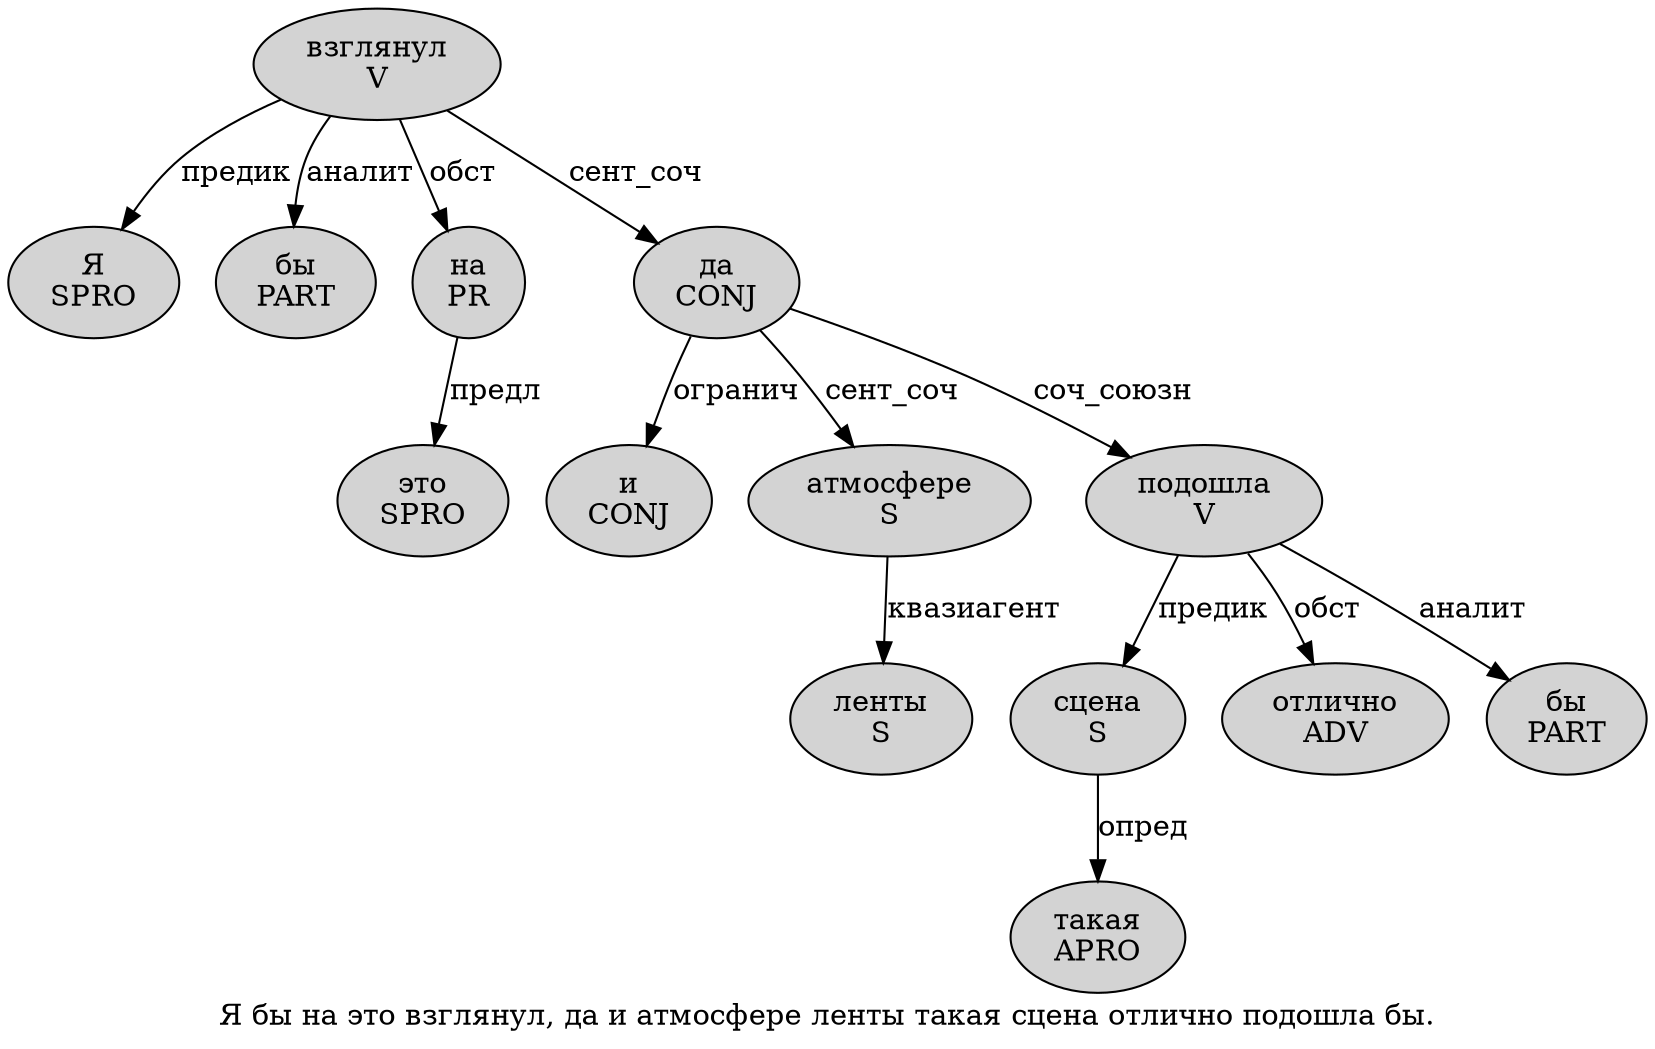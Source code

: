 digraph SENTENCE_4479 {
	graph [label="Я бы на это взглянул, да и атмосфере ленты такая сцена отлично подошла бы."]
	node [style=filled]
		0 [label="Я
SPRO" color="" fillcolor=lightgray penwidth=1 shape=ellipse]
		1 [label="бы
PART" color="" fillcolor=lightgray penwidth=1 shape=ellipse]
		2 [label="на
PR" color="" fillcolor=lightgray penwidth=1 shape=ellipse]
		3 [label="это
SPRO" color="" fillcolor=lightgray penwidth=1 shape=ellipse]
		4 [label="взглянул
V" color="" fillcolor=lightgray penwidth=1 shape=ellipse]
		6 [label="да
CONJ" color="" fillcolor=lightgray penwidth=1 shape=ellipse]
		7 [label="и
CONJ" color="" fillcolor=lightgray penwidth=1 shape=ellipse]
		8 [label="атмосфере
S" color="" fillcolor=lightgray penwidth=1 shape=ellipse]
		9 [label="ленты
S" color="" fillcolor=lightgray penwidth=1 shape=ellipse]
		10 [label="такая
APRO" color="" fillcolor=lightgray penwidth=1 shape=ellipse]
		11 [label="сцена
S" color="" fillcolor=lightgray penwidth=1 shape=ellipse]
		12 [label="отлично
ADV" color="" fillcolor=lightgray penwidth=1 shape=ellipse]
		13 [label="подошла
V" color="" fillcolor=lightgray penwidth=1 shape=ellipse]
		14 [label="бы
PART" color="" fillcolor=lightgray penwidth=1 shape=ellipse]
			13 -> 11 [label="предик"]
			13 -> 12 [label="обст"]
			13 -> 14 [label="аналит"]
			4 -> 0 [label="предик"]
			4 -> 1 [label="аналит"]
			4 -> 2 [label="обст"]
			4 -> 6 [label="сент_соч"]
			2 -> 3 [label="предл"]
			8 -> 9 [label="квазиагент"]
			6 -> 7 [label="огранич"]
			6 -> 8 [label="сент_соч"]
			6 -> 13 [label="соч_союзн"]
			11 -> 10 [label="опред"]
}